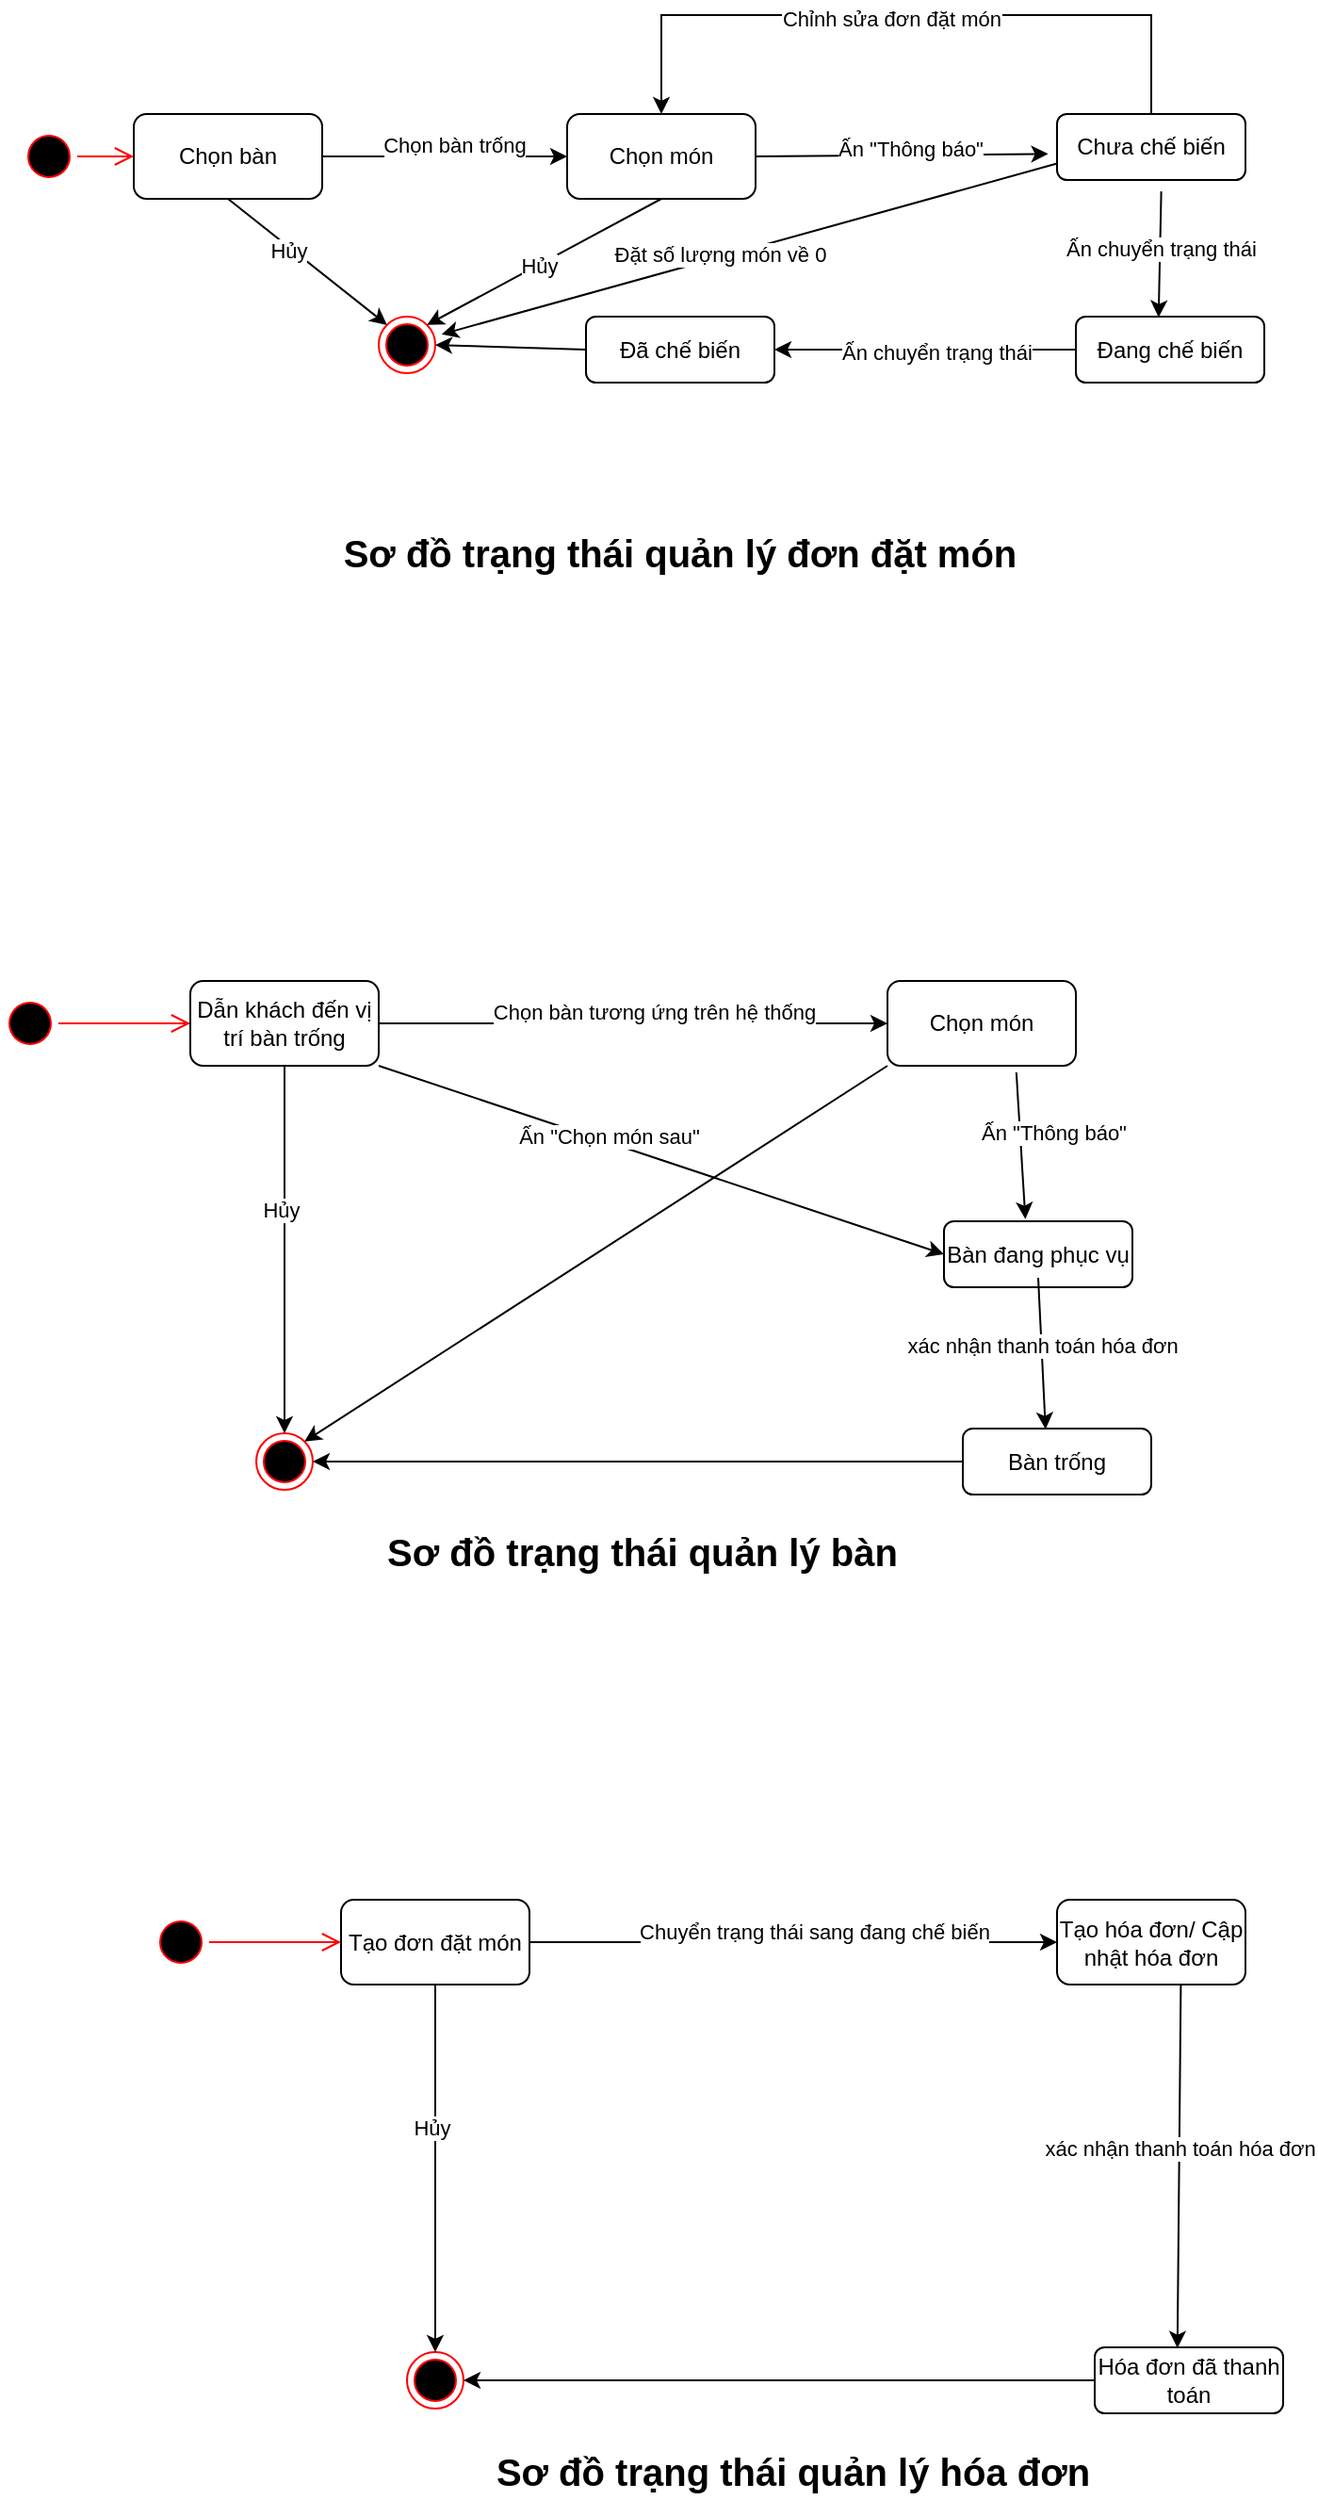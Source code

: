 <mxfile version="24.2.8" type="device">
  <diagram name="Page-1" id="7KkSFR8aLDBuxsPdtE-U">
    <mxGraphModel dx="1042" dy="577" grid="1" gridSize="10" guides="1" tooltips="1" connect="1" arrows="1" fold="1" page="1" pageScale="1" pageWidth="850" pageHeight="1100" math="0" shadow="0">
      <root>
        <mxCell id="0" />
        <mxCell id="1" parent="0" />
        <mxCell id="inOkbrDVJvFGIr2Igepo-1" value="" style="ellipse;html=1;shape=startState;fillColor=#000000;strokeColor=#ff0000;" parent="1" vertex="1">
          <mxGeometry x="40" y="130" width="30" height="30" as="geometry" />
        </mxCell>
        <mxCell id="inOkbrDVJvFGIr2Igepo-4" value="" style="ellipse;html=1;shape=endState;fillColor=#000000;strokeColor=#ff0000;" parent="1" vertex="1">
          <mxGeometry x="230" y="230" width="30" height="30" as="geometry" />
        </mxCell>
        <mxCell id="inOkbrDVJvFGIr2Igepo-5" value="" style="endArrow=classic;html=1;rounded=0;entryX=0;entryY=0.5;entryDx=0;entryDy=0;exitX=1;exitY=0.5;exitDx=0;exitDy=0;" parent="1" source="inOkbrDVJvFGIr2Igepo-3" target="inOkbrDVJvFGIr2Igepo-7" edge="1">
          <mxGeometry width="50" height="50" relative="1" as="geometry">
            <mxPoint x="340" y="200" as="sourcePoint" />
            <mxPoint x="270" y="240" as="targetPoint" />
          </mxGeometry>
        </mxCell>
        <mxCell id="inOkbrDVJvFGIr2Igepo-6" value="Chọn bàn trống" style="edgeLabel;html=1;align=center;verticalAlign=middle;resizable=0;points=[];" parent="inOkbrDVJvFGIr2Igepo-5" vertex="1" connectable="0">
          <mxGeometry x="0.076" y="6" relative="1" as="geometry">
            <mxPoint as="offset" />
          </mxGeometry>
        </mxCell>
        <mxCell id="inOkbrDVJvFGIr2Igepo-7" value="Chọn món" style="rounded=1;whiteSpace=wrap;html=1;" parent="1" vertex="1">
          <mxGeometry x="330" y="122.5" width="100" height="45" as="geometry" />
        </mxCell>
        <mxCell id="inOkbrDVJvFGIr2Igepo-8" value="" style="edgeStyle=orthogonalEdgeStyle;html=1;verticalAlign=bottom;endArrow=open;endSize=8;strokeColor=#ff0000;rounded=0;" parent="1" source="inOkbrDVJvFGIr2Igepo-1" target="inOkbrDVJvFGIr2Igepo-3" edge="1">
          <mxGeometry relative="1" as="geometry">
            <mxPoint x="170" y="145" as="targetPoint" />
            <mxPoint x="70" y="145" as="sourcePoint" />
          </mxGeometry>
        </mxCell>
        <mxCell id="inOkbrDVJvFGIr2Igepo-3" value="Chọn bàn" style="rounded=1;whiteSpace=wrap;html=1;" parent="1" vertex="1">
          <mxGeometry x="100" y="122.5" width="100" height="45" as="geometry" />
        </mxCell>
        <mxCell id="inOkbrDVJvFGIr2Igepo-9" value="Chưa chế biến" style="rounded=1;whiteSpace=wrap;html=1;" parent="1" vertex="1">
          <mxGeometry x="590" y="122.5" width="100" height="35" as="geometry" />
        </mxCell>
        <mxCell id="inOkbrDVJvFGIr2Igepo-10" value="" style="endArrow=classic;html=1;rounded=0;exitX=1;exitY=0.5;exitDx=0;exitDy=0;entryX=-0.047;entryY=0.605;entryDx=0;entryDy=0;entryPerimeter=0;" parent="1" source="inOkbrDVJvFGIr2Igepo-7" target="inOkbrDVJvFGIr2Igepo-9" edge="1">
          <mxGeometry width="50" height="50" relative="1" as="geometry">
            <mxPoint x="450" y="240" as="sourcePoint" />
            <mxPoint x="500" y="190" as="targetPoint" />
          </mxGeometry>
        </mxCell>
        <mxCell id="inOkbrDVJvFGIr2Igepo-11" value="Ấn &quot;Thông báo&quot;" style="edgeLabel;html=1;align=center;verticalAlign=middle;resizable=0;points=[];" parent="inOkbrDVJvFGIr2Igepo-10" vertex="1" connectable="0">
          <mxGeometry x="-0.139" y="2" relative="1" as="geometry">
            <mxPoint x="15" y="-2" as="offset" />
          </mxGeometry>
        </mxCell>
        <mxCell id="inOkbrDVJvFGIr2Igepo-13" value="" style="endArrow=classic;html=1;rounded=0;exitX=0.5;exitY=0;exitDx=0;exitDy=0;entryX=0.5;entryY=0;entryDx=0;entryDy=0;" parent="1" source="inOkbrDVJvFGIr2Igepo-9" target="inOkbrDVJvFGIr2Igepo-7" edge="1">
          <mxGeometry width="50" height="50" relative="1" as="geometry">
            <mxPoint x="600" y="100" as="sourcePoint" />
            <mxPoint x="400" y="40" as="targetPoint" />
            <Array as="points">
              <mxPoint x="640" y="70" />
              <mxPoint x="380" y="70" />
            </Array>
          </mxGeometry>
        </mxCell>
        <mxCell id="inOkbrDVJvFGIr2Igepo-14" value="Chỉnh sửa đơn đặt món" style="edgeLabel;html=1;align=center;verticalAlign=middle;resizable=0;points=[];" parent="inOkbrDVJvFGIr2Igepo-13" vertex="1" connectable="0">
          <mxGeometry x="0.046" y="2" relative="1" as="geometry">
            <mxPoint as="offset" />
          </mxGeometry>
        </mxCell>
        <mxCell id="inOkbrDVJvFGIr2Igepo-15" value="Đang chế biến" style="rounded=1;whiteSpace=wrap;html=1;" parent="1" vertex="1">
          <mxGeometry x="600" y="230" width="100" height="35" as="geometry" />
        </mxCell>
        <mxCell id="inOkbrDVJvFGIr2Igepo-16" value="Đã chế biến" style="rounded=1;whiteSpace=wrap;html=1;" parent="1" vertex="1">
          <mxGeometry x="340" y="230" width="100" height="35" as="geometry" />
        </mxCell>
        <mxCell id="inOkbrDVJvFGIr2Igepo-17" value="" style="endArrow=classic;html=1;rounded=0;exitX=0.553;exitY=1.173;exitDx=0;exitDy=0;exitPerimeter=0;entryX=0.439;entryY=0.01;entryDx=0;entryDy=0;entryPerimeter=0;" parent="1" source="inOkbrDVJvFGIr2Igepo-9" target="inOkbrDVJvFGIr2Igepo-15" edge="1">
          <mxGeometry width="50" height="50" relative="1" as="geometry">
            <mxPoint x="670" y="350" as="sourcePoint" />
            <mxPoint x="720" y="300" as="targetPoint" />
          </mxGeometry>
        </mxCell>
        <mxCell id="inOkbrDVJvFGIr2Igepo-18" value="Ấn chuyển trạng thái" style="edgeLabel;html=1;align=center;verticalAlign=middle;resizable=0;points=[];" parent="inOkbrDVJvFGIr2Igepo-17" vertex="1" connectable="0">
          <mxGeometry x="-0.099" relative="1" as="geometry">
            <mxPoint as="offset" />
          </mxGeometry>
        </mxCell>
        <mxCell id="inOkbrDVJvFGIr2Igepo-19" value="" style="endArrow=classic;html=1;rounded=0;entryX=1;entryY=0.5;entryDx=0;entryDy=0;exitX=0;exitY=0.5;exitDx=0;exitDy=0;" parent="1" source="inOkbrDVJvFGIr2Igepo-15" target="inOkbrDVJvFGIr2Igepo-16" edge="1">
          <mxGeometry width="50" height="50" relative="1" as="geometry">
            <mxPoint x="490" y="370" as="sourcePoint" />
            <mxPoint x="540" y="320" as="targetPoint" />
          </mxGeometry>
        </mxCell>
        <mxCell id="inOkbrDVJvFGIr2Igepo-21" value="Ấn chuyển trạng thái" style="edgeLabel;html=1;align=center;verticalAlign=middle;resizable=0;points=[];" parent="inOkbrDVJvFGIr2Igepo-19" vertex="1" connectable="0">
          <mxGeometry x="-0.075" y="1" relative="1" as="geometry">
            <mxPoint as="offset" />
          </mxGeometry>
        </mxCell>
        <mxCell id="inOkbrDVJvFGIr2Igepo-22" value="" style="endArrow=classic;html=1;rounded=0;entryX=1;entryY=0.5;entryDx=0;entryDy=0;exitX=0;exitY=0.5;exitDx=0;exitDy=0;" parent="1" source="inOkbrDVJvFGIr2Igepo-16" target="inOkbrDVJvFGIr2Igepo-4" edge="1">
          <mxGeometry width="50" height="50" relative="1" as="geometry">
            <mxPoint x="270" y="360" as="sourcePoint" />
            <mxPoint x="320" y="310" as="targetPoint" />
          </mxGeometry>
        </mxCell>
        <mxCell id="inOkbrDVJvFGIr2Igepo-23" value="" style="endArrow=classic;html=1;rounded=0;exitX=0.5;exitY=1;exitDx=0;exitDy=0;entryX=0;entryY=0;entryDx=0;entryDy=0;" parent="1" source="inOkbrDVJvFGIr2Igepo-3" target="inOkbrDVJvFGIr2Igepo-4" edge="1">
          <mxGeometry width="50" height="50" relative="1" as="geometry">
            <mxPoint x="120" y="280" as="sourcePoint" />
            <mxPoint x="170" y="230" as="targetPoint" />
          </mxGeometry>
        </mxCell>
        <mxCell id="inOkbrDVJvFGIr2Igepo-24" value="Hủy" style="edgeLabel;html=1;align=center;verticalAlign=middle;resizable=0;points=[];" parent="inOkbrDVJvFGIr2Igepo-23" vertex="1" connectable="0">
          <mxGeometry x="-0.223" y="-2" relative="1" as="geometry">
            <mxPoint as="offset" />
          </mxGeometry>
        </mxCell>
        <mxCell id="inOkbrDVJvFGIr2Igepo-25" value="" style="endArrow=classic;html=1;rounded=0;exitX=0.5;exitY=1;exitDx=0;exitDy=0;entryX=1;entryY=0;entryDx=0;entryDy=0;" parent="1" source="inOkbrDVJvFGIr2Igepo-7" target="inOkbrDVJvFGIr2Igepo-4" edge="1">
          <mxGeometry width="50" height="50" relative="1" as="geometry">
            <mxPoint x="290" y="230" as="sourcePoint" />
            <mxPoint x="340" y="180" as="targetPoint" />
          </mxGeometry>
        </mxCell>
        <mxCell id="inOkbrDVJvFGIr2Igepo-26" value="Hủy" style="edgeLabel;html=1;align=center;verticalAlign=middle;resizable=0;points=[];" parent="inOkbrDVJvFGIr2Igepo-25" vertex="1" connectable="0">
          <mxGeometry x="0.058" relative="1" as="geometry">
            <mxPoint as="offset" />
          </mxGeometry>
        </mxCell>
        <mxCell id="inOkbrDVJvFGIr2Igepo-27" value="" style="endArrow=classic;html=1;rounded=0;exitX=0;exitY=0.75;exitDx=0;exitDy=0;entryX=1.113;entryY=0.313;entryDx=0;entryDy=0;entryPerimeter=0;" parent="1" source="inOkbrDVJvFGIr2Igepo-9" target="inOkbrDVJvFGIr2Igepo-4" edge="1">
          <mxGeometry width="50" height="50" relative="1" as="geometry">
            <mxPoint x="460" y="210" as="sourcePoint" />
            <mxPoint x="510" y="160" as="targetPoint" />
          </mxGeometry>
        </mxCell>
        <mxCell id="inOkbrDVJvFGIr2Igepo-28" value="Đặt số lượng món về 0" style="edgeLabel;html=1;align=center;verticalAlign=middle;resizable=0;points=[];" parent="inOkbrDVJvFGIr2Igepo-27" vertex="1" connectable="0">
          <mxGeometry x="0.093" y="-2" relative="1" as="geometry">
            <mxPoint as="offset" />
          </mxGeometry>
        </mxCell>
        <mxCell id="inOkbrDVJvFGIr2Igepo-29" value="&lt;font style=&quot;font-size: 20px;&quot;&gt;&lt;b&gt;Sơ đồ trạng thái quản lý đơn đặt món&lt;/b&gt;&lt;/font&gt;" style="text;html=1;align=center;verticalAlign=middle;whiteSpace=wrap;rounded=0;" parent="1" vertex="1">
          <mxGeometry x="190" y="340" width="400" height="30" as="geometry" />
        </mxCell>
        <mxCell id="inOkbrDVJvFGIr2Igepo-30" value="" style="ellipse;html=1;shape=startState;fillColor=#000000;strokeColor=#ff0000;" parent="1" vertex="1">
          <mxGeometry x="30" y="590" width="30" height="30" as="geometry" />
        </mxCell>
        <mxCell id="inOkbrDVJvFGIr2Igepo-31" value="" style="ellipse;html=1;shape=endState;fillColor=#000000;strokeColor=#ff0000;" parent="1" vertex="1">
          <mxGeometry x="165" y="822.5" width="30" height="30" as="geometry" />
        </mxCell>
        <mxCell id="inOkbrDVJvFGIr2Igepo-32" value="" style="endArrow=classic;html=1;rounded=0;entryX=0;entryY=0.5;entryDx=0;entryDy=0;exitX=1;exitY=0.5;exitDx=0;exitDy=0;" parent="1" source="inOkbrDVJvFGIr2Igepo-36" target="inOkbrDVJvFGIr2Igepo-34" edge="1">
          <mxGeometry width="50" height="50" relative="1" as="geometry">
            <mxPoint x="370" y="660" as="sourcePoint" />
            <mxPoint x="300" y="700" as="targetPoint" />
          </mxGeometry>
        </mxCell>
        <mxCell id="inOkbrDVJvFGIr2Igepo-33" value="Chọn bàn tương ứng trên hệ thống" style="edgeLabel;html=1;align=center;verticalAlign=middle;resizable=0;points=[];" parent="inOkbrDVJvFGIr2Igepo-32" vertex="1" connectable="0">
          <mxGeometry x="0.076" y="6" relative="1" as="geometry">
            <mxPoint as="offset" />
          </mxGeometry>
        </mxCell>
        <mxCell id="inOkbrDVJvFGIr2Igepo-34" value="Chọn món" style="rounded=1;whiteSpace=wrap;html=1;" parent="1" vertex="1">
          <mxGeometry x="500" y="582.5" width="100" height="45" as="geometry" />
        </mxCell>
        <mxCell id="inOkbrDVJvFGIr2Igepo-35" value="" style="edgeStyle=orthogonalEdgeStyle;html=1;verticalAlign=bottom;endArrow=open;endSize=8;strokeColor=#ff0000;rounded=0;" parent="1" source="inOkbrDVJvFGIr2Igepo-30" target="inOkbrDVJvFGIr2Igepo-36" edge="1">
          <mxGeometry relative="1" as="geometry">
            <mxPoint x="200" y="605" as="targetPoint" />
            <mxPoint x="100" y="605" as="sourcePoint" />
          </mxGeometry>
        </mxCell>
        <mxCell id="inOkbrDVJvFGIr2Igepo-36" value="Dẫn khách đến vị trí bàn trống" style="rounded=1;whiteSpace=wrap;html=1;" parent="1" vertex="1">
          <mxGeometry x="130" y="582.5" width="100" height="45" as="geometry" />
        </mxCell>
        <mxCell id="inOkbrDVJvFGIr2Igepo-37" value="Bàn đang phục vụ" style="rounded=1;whiteSpace=wrap;html=1;" parent="1" vertex="1">
          <mxGeometry x="530" y="710" width="100" height="35" as="geometry" />
        </mxCell>
        <mxCell id="inOkbrDVJvFGIr2Igepo-38" value="" style="endArrow=classic;html=1;rounded=0;entryX=0.432;entryY=-0.033;entryDx=0;entryDy=0;entryPerimeter=0;exitX=0.684;exitY=1.078;exitDx=0;exitDy=0;exitPerimeter=0;" parent="1" source="inOkbrDVJvFGIr2Igepo-34" target="inOkbrDVJvFGIr2Igepo-37" edge="1">
          <mxGeometry width="50" height="50" relative="1" as="geometry">
            <mxPoint x="560" y="630" as="sourcePoint" />
            <mxPoint x="560" y="735" as="targetPoint" />
          </mxGeometry>
        </mxCell>
        <mxCell id="inOkbrDVJvFGIr2Igepo-39" value="Ấn &quot;Thông báo&quot;" style="edgeLabel;html=1;align=center;verticalAlign=middle;resizable=0;points=[];" parent="inOkbrDVJvFGIr2Igepo-38" vertex="1" connectable="0">
          <mxGeometry x="-0.139" y="2" relative="1" as="geometry">
            <mxPoint x="15" y="-2" as="offset" />
          </mxGeometry>
        </mxCell>
        <mxCell id="inOkbrDVJvFGIr2Igepo-42" value="Bàn trống" style="rounded=1;whiteSpace=wrap;html=1;" parent="1" vertex="1">
          <mxGeometry x="540" y="820" width="100" height="35" as="geometry" />
        </mxCell>
        <mxCell id="inOkbrDVJvFGIr2Igepo-44" value="" style="endArrow=classic;html=1;rounded=0;entryX=0.439;entryY=0.01;entryDx=0;entryDy=0;entryPerimeter=0;" parent="1" target="inOkbrDVJvFGIr2Igepo-42" edge="1">
          <mxGeometry width="50" height="50" relative="1" as="geometry">
            <mxPoint x="580" y="740" as="sourcePoint" />
            <mxPoint x="750" y="760" as="targetPoint" />
          </mxGeometry>
        </mxCell>
        <mxCell id="inOkbrDVJvFGIr2Igepo-45" value="xác nhận thanh toán hóa đơn" style="edgeLabel;html=1;align=center;verticalAlign=middle;resizable=0;points=[];" parent="inOkbrDVJvFGIr2Igepo-44" vertex="1" connectable="0">
          <mxGeometry x="-0.099" relative="1" as="geometry">
            <mxPoint as="offset" />
          </mxGeometry>
        </mxCell>
        <mxCell id="inOkbrDVJvFGIr2Igepo-46" value="" style="endArrow=classic;html=1;rounded=0;entryX=1;entryY=0.5;entryDx=0;entryDy=0;exitX=0;exitY=0.5;exitDx=0;exitDy=0;" parent="1" source="inOkbrDVJvFGIr2Igepo-42" target="inOkbrDVJvFGIr2Igepo-31" edge="1">
          <mxGeometry width="50" height="50" relative="1" as="geometry">
            <mxPoint x="520" y="830" as="sourcePoint" />
            <mxPoint x="370" y="827.5" as="targetPoint" />
          </mxGeometry>
        </mxCell>
        <mxCell id="inOkbrDVJvFGIr2Igepo-49" value="" style="endArrow=classic;html=1;rounded=0;exitX=0.5;exitY=1;exitDx=0;exitDy=0;entryX=0.5;entryY=0;entryDx=0;entryDy=0;" parent="1" source="inOkbrDVJvFGIr2Igepo-36" target="inOkbrDVJvFGIr2Igepo-31" edge="1">
          <mxGeometry width="50" height="50" relative="1" as="geometry">
            <mxPoint x="150" y="740" as="sourcePoint" />
            <mxPoint x="200" y="690" as="targetPoint" />
          </mxGeometry>
        </mxCell>
        <mxCell id="inOkbrDVJvFGIr2Igepo-50" value="Hủy" style="edgeLabel;html=1;align=center;verticalAlign=middle;resizable=0;points=[];" parent="inOkbrDVJvFGIr2Igepo-49" vertex="1" connectable="0">
          <mxGeometry x="-0.223" y="-2" relative="1" as="geometry">
            <mxPoint as="offset" />
          </mxGeometry>
        </mxCell>
        <mxCell id="inOkbrDVJvFGIr2Igepo-55" value="&lt;font style=&quot;font-size: 20px;&quot;&gt;&lt;b&gt;Sơ đồ trạng thái quản lý bàn&lt;/b&gt;&lt;/font&gt;" style="text;html=1;align=center;verticalAlign=middle;whiteSpace=wrap;rounded=0;" parent="1" vertex="1">
          <mxGeometry x="170" y="870" width="400" height="30" as="geometry" />
        </mxCell>
        <mxCell id="inOkbrDVJvFGIr2Igepo-57" value="" style="endArrow=classic;html=1;rounded=0;exitX=0;exitY=1;exitDx=0;exitDy=0;entryX=1;entryY=0;entryDx=0;entryDy=0;" parent="1" source="inOkbrDVJvFGIr2Igepo-34" target="inOkbrDVJvFGIr2Igepo-31" edge="1">
          <mxGeometry width="50" height="50" relative="1" as="geometry">
            <mxPoint x="350" y="730" as="sourcePoint" />
            <mxPoint x="400" y="680" as="targetPoint" />
          </mxGeometry>
        </mxCell>
        <mxCell id="inOkbrDVJvFGIr2Igepo-58" value="" style="endArrow=classic;html=1;rounded=0;exitX=1;exitY=1;exitDx=0;exitDy=0;entryX=0;entryY=0.5;entryDx=0;entryDy=0;" parent="1" source="inOkbrDVJvFGIr2Igepo-36" target="inOkbrDVJvFGIr2Igepo-37" edge="1">
          <mxGeometry width="50" height="50" relative="1" as="geometry">
            <mxPoint x="260" y="700" as="sourcePoint" />
            <mxPoint x="310" y="650" as="targetPoint" />
          </mxGeometry>
        </mxCell>
        <mxCell id="inOkbrDVJvFGIr2Igepo-59" value="Ấn &quot;Chọn món sau&quot;" style="edgeLabel;html=1;align=center;verticalAlign=middle;resizable=0;points=[];" parent="inOkbrDVJvFGIr2Igepo-58" vertex="1" connectable="0">
          <mxGeometry x="-0.195" y="3" relative="1" as="geometry">
            <mxPoint as="offset" />
          </mxGeometry>
        </mxCell>
        <mxCell id="inOkbrDVJvFGIr2Igepo-60" value="" style="ellipse;html=1;shape=startState;fillColor=#000000;strokeColor=#ff0000;" parent="1" vertex="1">
          <mxGeometry x="110" y="1077.5" width="30" height="30" as="geometry" />
        </mxCell>
        <mxCell id="inOkbrDVJvFGIr2Igepo-61" value="" style="ellipse;html=1;shape=endState;fillColor=#000000;strokeColor=#ff0000;" parent="1" vertex="1">
          <mxGeometry x="245" y="1310" width="30" height="30" as="geometry" />
        </mxCell>
        <mxCell id="inOkbrDVJvFGIr2Igepo-62" value="" style="endArrow=classic;html=1;rounded=0;entryX=0;entryY=0.5;entryDx=0;entryDy=0;exitX=1;exitY=0.5;exitDx=0;exitDy=0;" parent="1" source="inOkbrDVJvFGIr2Igepo-66" target="inOkbrDVJvFGIr2Igepo-64" edge="1">
          <mxGeometry width="50" height="50" relative="1" as="geometry">
            <mxPoint x="450" y="1147.5" as="sourcePoint" />
            <mxPoint x="380" y="1187.5" as="targetPoint" />
          </mxGeometry>
        </mxCell>
        <mxCell id="inOkbrDVJvFGIr2Igepo-63" value="Chuyển trạng thái sang đang chế biến" style="edgeLabel;html=1;align=center;verticalAlign=middle;resizable=0;points=[];" parent="inOkbrDVJvFGIr2Igepo-62" vertex="1" connectable="0">
          <mxGeometry x="0.076" y="6" relative="1" as="geometry">
            <mxPoint as="offset" />
          </mxGeometry>
        </mxCell>
        <mxCell id="inOkbrDVJvFGIr2Igepo-64" value="Tạo hóa đơn/ Cập nhật hóa đơn" style="rounded=1;whiteSpace=wrap;html=1;" parent="1" vertex="1">
          <mxGeometry x="590" y="1070" width="100" height="45" as="geometry" />
        </mxCell>
        <mxCell id="inOkbrDVJvFGIr2Igepo-65" value="" style="edgeStyle=orthogonalEdgeStyle;html=1;verticalAlign=bottom;endArrow=open;endSize=8;strokeColor=#ff0000;rounded=0;" parent="1" source="inOkbrDVJvFGIr2Igepo-60" target="inOkbrDVJvFGIr2Igepo-66" edge="1">
          <mxGeometry relative="1" as="geometry">
            <mxPoint x="280" y="1092.5" as="targetPoint" />
            <mxPoint x="180" y="1092.5" as="sourcePoint" />
          </mxGeometry>
        </mxCell>
        <mxCell id="inOkbrDVJvFGIr2Igepo-66" value="Tạo đơn đặt món" style="rounded=1;whiteSpace=wrap;html=1;" parent="1" vertex="1">
          <mxGeometry x="210" y="1070" width="100" height="45" as="geometry" />
        </mxCell>
        <mxCell id="inOkbrDVJvFGIr2Igepo-70" value="Hóa đơn đã thanh toán" style="rounded=1;whiteSpace=wrap;html=1;" parent="1" vertex="1">
          <mxGeometry x="610" y="1307.5" width="100" height="35" as="geometry" />
        </mxCell>
        <mxCell id="inOkbrDVJvFGIr2Igepo-71" value="" style="endArrow=classic;html=1;rounded=0;entryX=0.439;entryY=0.01;entryDx=0;entryDy=0;entryPerimeter=0;exitX=0.657;exitY=0.989;exitDx=0;exitDy=0;exitPerimeter=0;" parent="1" source="inOkbrDVJvFGIr2Igepo-64" target="inOkbrDVJvFGIr2Igepo-70" edge="1">
          <mxGeometry width="50" height="50" relative="1" as="geometry">
            <mxPoint x="660" y="1227.5" as="sourcePoint" />
            <mxPoint x="830" y="1247.5" as="targetPoint" />
          </mxGeometry>
        </mxCell>
        <mxCell id="inOkbrDVJvFGIr2Igepo-72" value="xác nhận thanh toán hóa đơn" style="edgeLabel;html=1;align=center;verticalAlign=middle;resizable=0;points=[];" parent="inOkbrDVJvFGIr2Igepo-71" vertex="1" connectable="0">
          <mxGeometry x="-0.099" relative="1" as="geometry">
            <mxPoint as="offset" />
          </mxGeometry>
        </mxCell>
        <mxCell id="inOkbrDVJvFGIr2Igepo-73" value="" style="endArrow=classic;html=1;rounded=0;entryX=1;entryY=0.5;entryDx=0;entryDy=0;exitX=0;exitY=0.5;exitDx=0;exitDy=0;" parent="1" source="inOkbrDVJvFGIr2Igepo-70" target="inOkbrDVJvFGIr2Igepo-61" edge="1">
          <mxGeometry width="50" height="50" relative="1" as="geometry">
            <mxPoint x="600" y="1317.5" as="sourcePoint" />
            <mxPoint x="450" y="1315" as="targetPoint" />
          </mxGeometry>
        </mxCell>
        <mxCell id="inOkbrDVJvFGIr2Igepo-74" value="" style="endArrow=classic;html=1;rounded=0;exitX=0.5;exitY=1;exitDx=0;exitDy=0;entryX=0.5;entryY=0;entryDx=0;entryDy=0;" parent="1" source="inOkbrDVJvFGIr2Igepo-66" target="inOkbrDVJvFGIr2Igepo-61" edge="1">
          <mxGeometry width="50" height="50" relative="1" as="geometry">
            <mxPoint x="230" y="1227.5" as="sourcePoint" />
            <mxPoint x="280" y="1177.5" as="targetPoint" />
          </mxGeometry>
        </mxCell>
        <mxCell id="inOkbrDVJvFGIr2Igepo-75" value="Hủy" style="edgeLabel;html=1;align=center;verticalAlign=middle;resizable=0;points=[];" parent="inOkbrDVJvFGIr2Igepo-74" vertex="1" connectable="0">
          <mxGeometry x="-0.223" y="-2" relative="1" as="geometry">
            <mxPoint as="offset" />
          </mxGeometry>
        </mxCell>
        <mxCell id="inOkbrDVJvFGIr2Igepo-76" value="&lt;font style=&quot;font-size: 20px;&quot;&gt;&lt;b&gt;Sơ đồ trạng thái quản lý hóa đơn&lt;/b&gt;&lt;/font&gt;" style="text;html=1;align=center;verticalAlign=middle;whiteSpace=wrap;rounded=0;" parent="1" vertex="1">
          <mxGeometry x="250" y="1357.5" width="400" height="30" as="geometry" />
        </mxCell>
      </root>
    </mxGraphModel>
  </diagram>
</mxfile>
